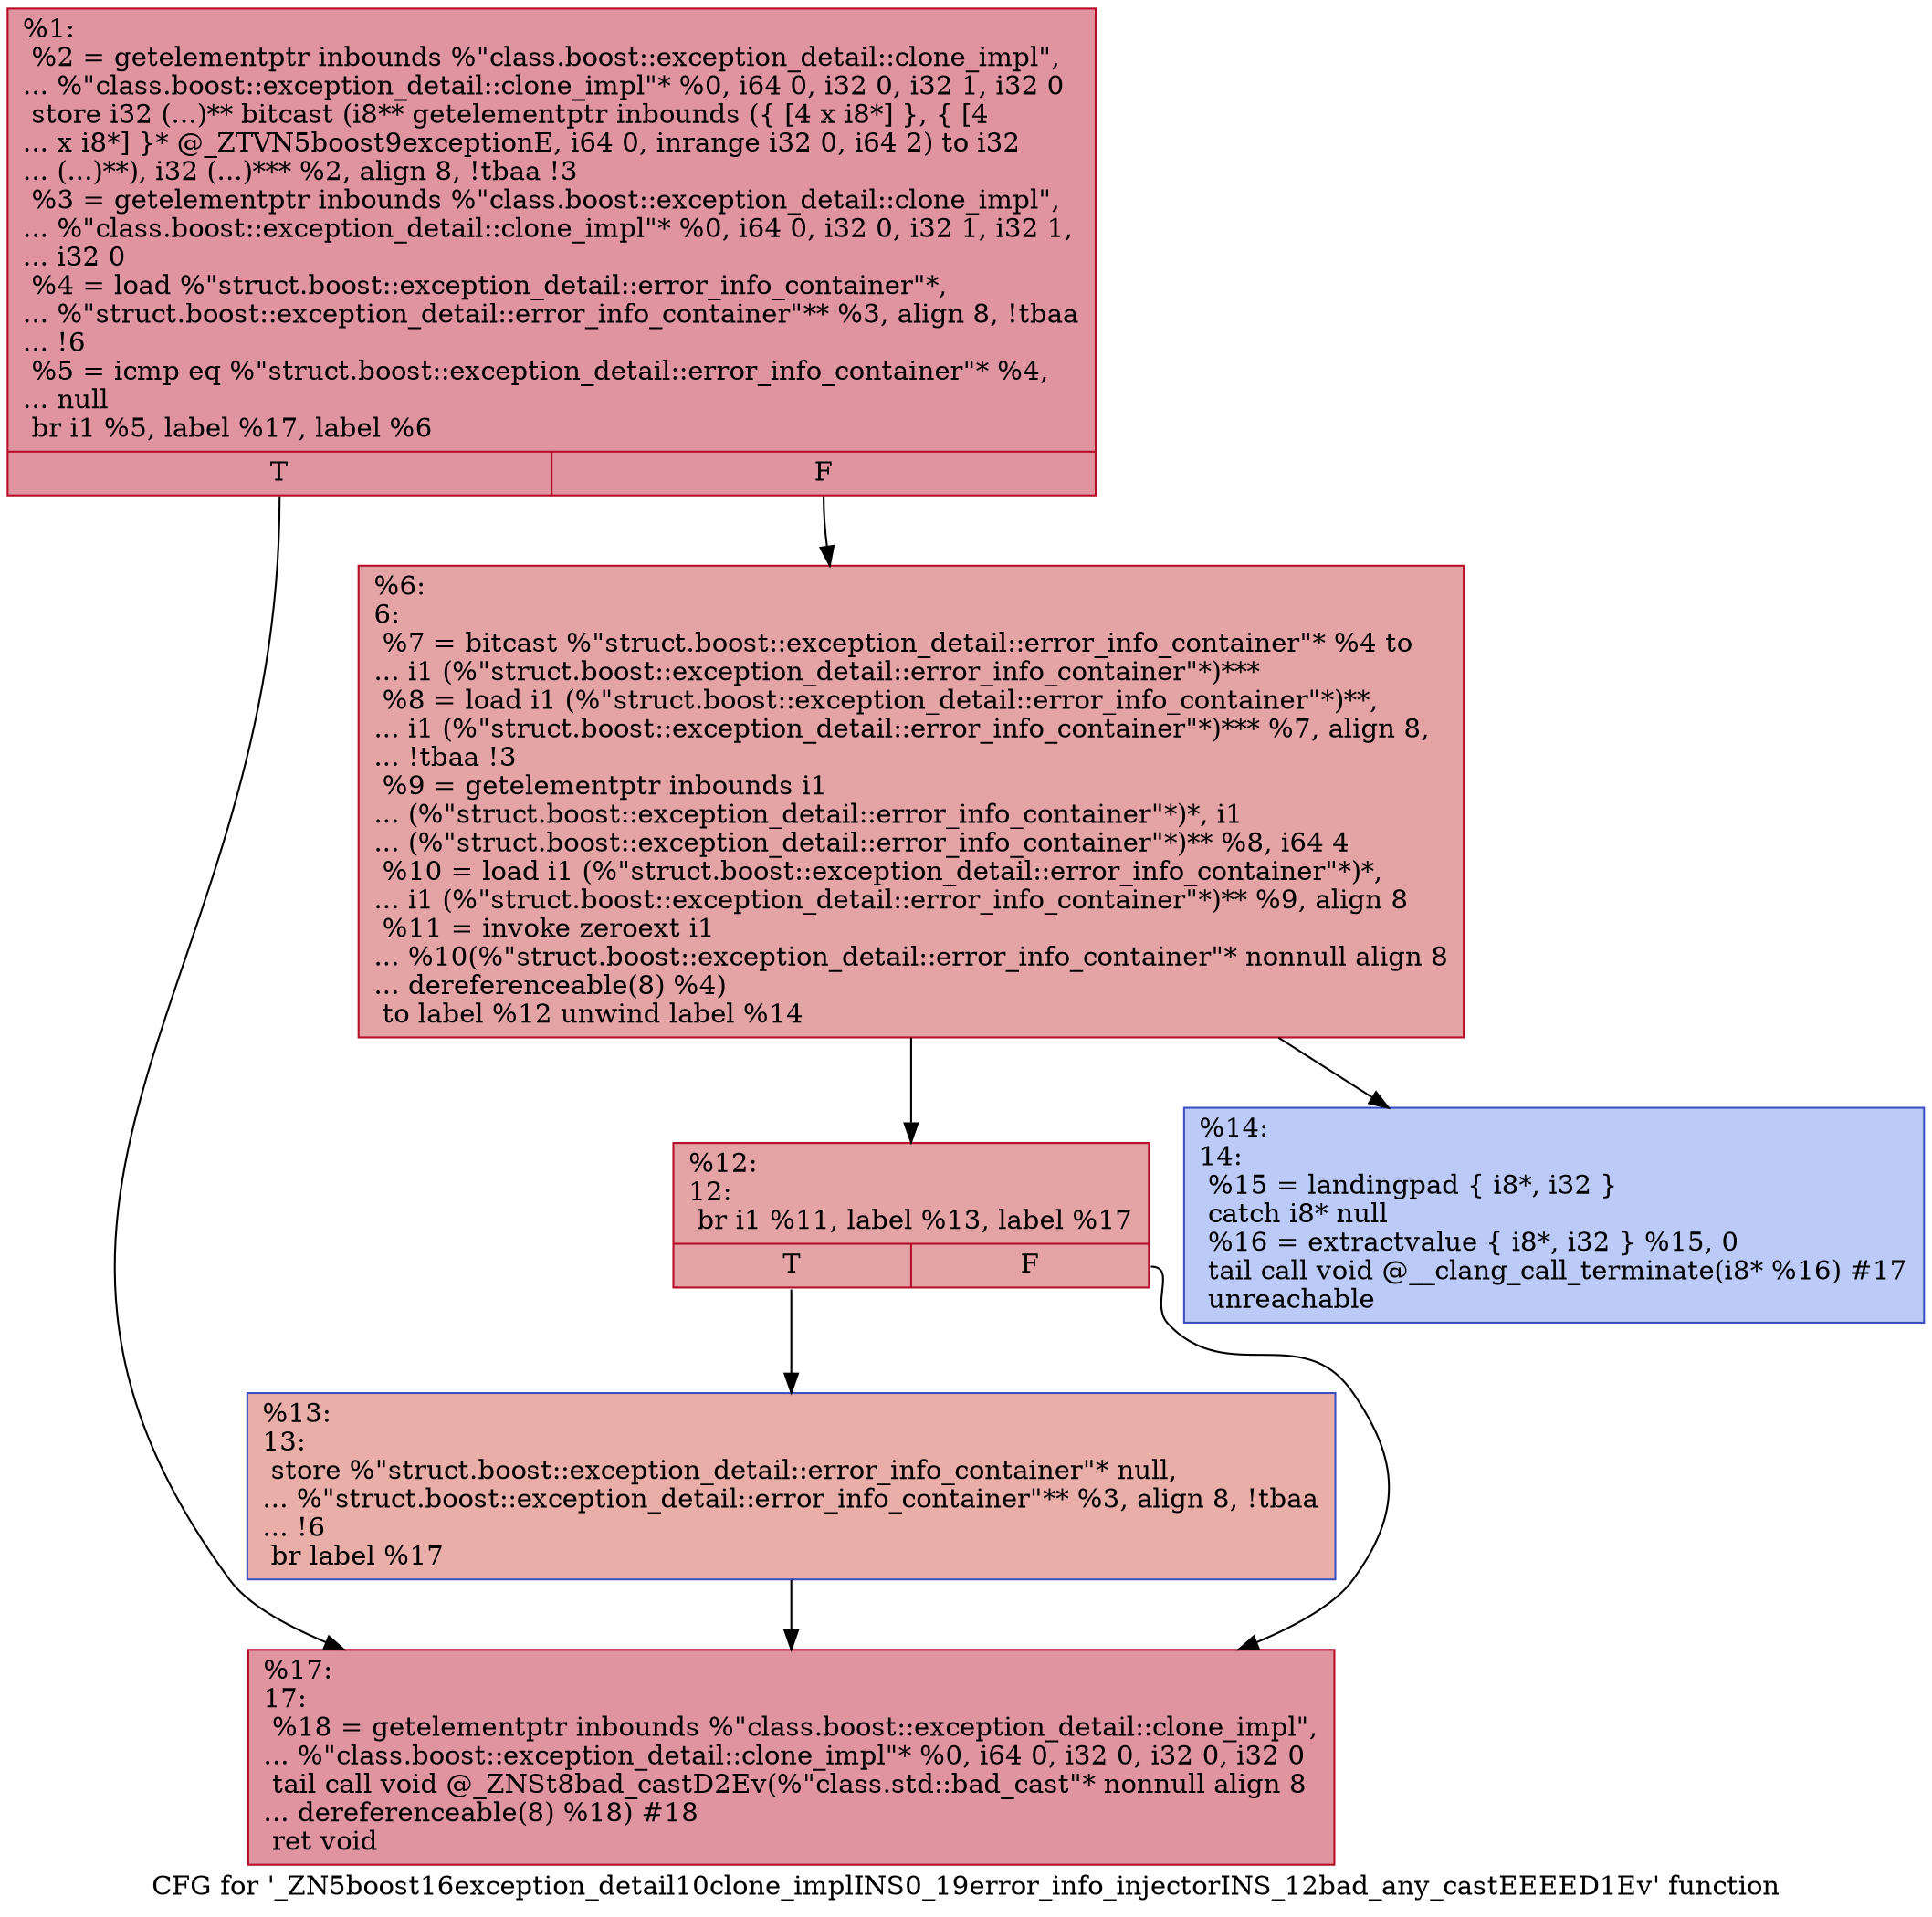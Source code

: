 digraph "CFG for '_ZN5boost16exception_detail10clone_implINS0_19error_info_injectorINS_12bad_any_castEEEED1Ev' function" {
	label="CFG for '_ZN5boost16exception_detail10clone_implINS0_19error_info_injectorINS_12bad_any_castEEEED1Ev' function";

	Node0x560f5297c620 [shape=record,color="#b70d28ff", style=filled, fillcolor="#b70d2870",label="{%1:\l  %2 = getelementptr inbounds %\"class.boost::exception_detail::clone_impl\",\l... %\"class.boost::exception_detail::clone_impl\"* %0, i64 0, i32 0, i32 1, i32 0\l  store i32 (...)** bitcast (i8** getelementptr inbounds (\{ [4 x i8*] \}, \{ [4\l... x i8*] \}* @_ZTVN5boost9exceptionE, i64 0, inrange i32 0, i64 2) to i32\l... (...)**), i32 (...)*** %2, align 8, !tbaa !3\l  %3 = getelementptr inbounds %\"class.boost::exception_detail::clone_impl\",\l... %\"class.boost::exception_detail::clone_impl\"* %0, i64 0, i32 0, i32 1, i32 1,\l... i32 0\l  %4 = load %\"struct.boost::exception_detail::error_info_container\"*,\l... %\"struct.boost::exception_detail::error_info_container\"** %3, align 8, !tbaa\l... !6\l  %5 = icmp eq %\"struct.boost::exception_detail::error_info_container\"* %4,\l... null\l  br i1 %5, label %17, label %6\l|{<s0>T|<s1>F}}"];
	Node0x560f5297c620:s0 -> Node0x560f5297c9d0;
	Node0x560f5297c620:s1 -> Node0x560f5297ca20;
	Node0x560f5297ca20 [shape=record,color="#b70d28ff", style=filled, fillcolor="#c32e3170",label="{%6:\l6:                                                \l  %7 = bitcast %\"struct.boost::exception_detail::error_info_container\"* %4 to\l... i1 (%\"struct.boost::exception_detail::error_info_container\"*)***\l  %8 = load i1 (%\"struct.boost::exception_detail::error_info_container\"*)**,\l... i1 (%\"struct.boost::exception_detail::error_info_container\"*)*** %7, align 8,\l... !tbaa !3\l  %9 = getelementptr inbounds i1\l... (%\"struct.boost::exception_detail::error_info_container\"*)*, i1\l... (%\"struct.boost::exception_detail::error_info_container\"*)** %8, i64 4\l  %10 = load i1 (%\"struct.boost::exception_detail::error_info_container\"*)*,\l... i1 (%\"struct.boost::exception_detail::error_info_container\"*)** %9, align 8\l  %11 = invoke zeroext i1\l... %10(%\"struct.boost::exception_detail::error_info_container\"* nonnull align 8\l... dereferenceable(8) %4)\l          to label %12 unwind label %14\l}"];
	Node0x560f5297ca20 -> Node0x560f5297c8f0;
	Node0x560f5297ca20 -> Node0x560f5297cd30;
	Node0x560f5297c8f0 [shape=record,color="#b70d28ff", style=filled, fillcolor="#c32e3170",label="{%12:\l12:                                               \l  br i1 %11, label %13, label %17\l|{<s0>T|<s1>F}}"];
	Node0x560f5297c8f0:s0 -> Node0x560f5297cef0;
	Node0x560f5297c8f0:s1 -> Node0x560f5297c9d0;
	Node0x560f5297cef0 [shape=record,color="#3d50c3ff", style=filled, fillcolor="#d0473d70",label="{%13:\l13:                                               \l  store %\"struct.boost::exception_detail::error_info_container\"* null,\l... %\"struct.boost::exception_detail::error_info_container\"** %3, align 8, !tbaa\l... !6\l  br label %17\l}"];
	Node0x560f5297cef0 -> Node0x560f5297c9d0;
	Node0x560f5297cd30 [shape=record,color="#3d50c3ff", style=filled, fillcolor="#6687ed70",label="{%14:\l14:                                               \l  %15 = landingpad \{ i8*, i32 \}\l          catch i8* null\l  %16 = extractvalue \{ i8*, i32 \} %15, 0\l  tail call void @__clang_call_terminate(i8* %16) #17\l  unreachable\l}"];
	Node0x560f5297c9d0 [shape=record,color="#b70d28ff", style=filled, fillcolor="#b70d2870",label="{%17:\l17:                                               \l  %18 = getelementptr inbounds %\"class.boost::exception_detail::clone_impl\",\l... %\"class.boost::exception_detail::clone_impl\"* %0, i64 0, i32 0, i32 0, i32 0\l  tail call void @_ZNSt8bad_castD2Ev(%\"class.std::bad_cast\"* nonnull align 8\l... dereferenceable(8) %18) #18\l  ret void\l}"];
}
